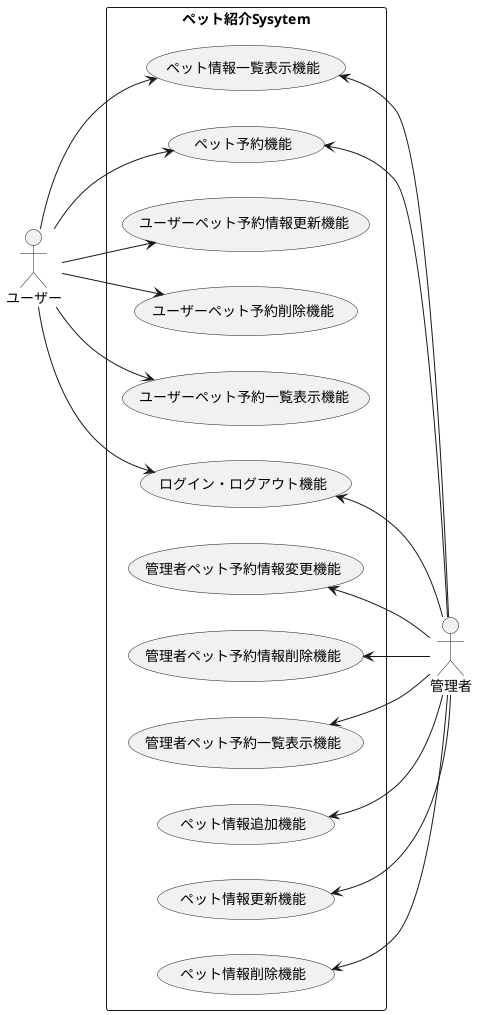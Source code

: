 作成者:荒木

@startuml
left to right direction
actor ユーザー
actor 管理者

rectangle ペット紹介Sysytem{
	ユーザー --> (ペット情報一覧表示機能)
	ユーザー --> (ペット予約機能)
	ユーザー --> (ユーザーペット予約情報更新機能)
	ユーザー --> (ユーザーペット予約削除機能)
	ユーザー --> (ユーザーペット予約一覧表示機能)
	ユーザー --> (ログイン・ログアウト機能)

	 (ペット情報一覧表示機能)     <--管理者
	(ペット予約機能)     <--管理者
	(管理者ペット予約情報変更機能) <--管理者
	(管理者ペット予約情報削除機能) <--管理者
	(管理者ペット予約一覧表示機能) <--管理者
	(ログイン・ログアウト機能)<--管理者
	(ペット情報追加機能)     <--管理者
	(ペット情報更新機能)     <--管理者
	(ペット情報削除機能)     <--管理者

}

@enduml